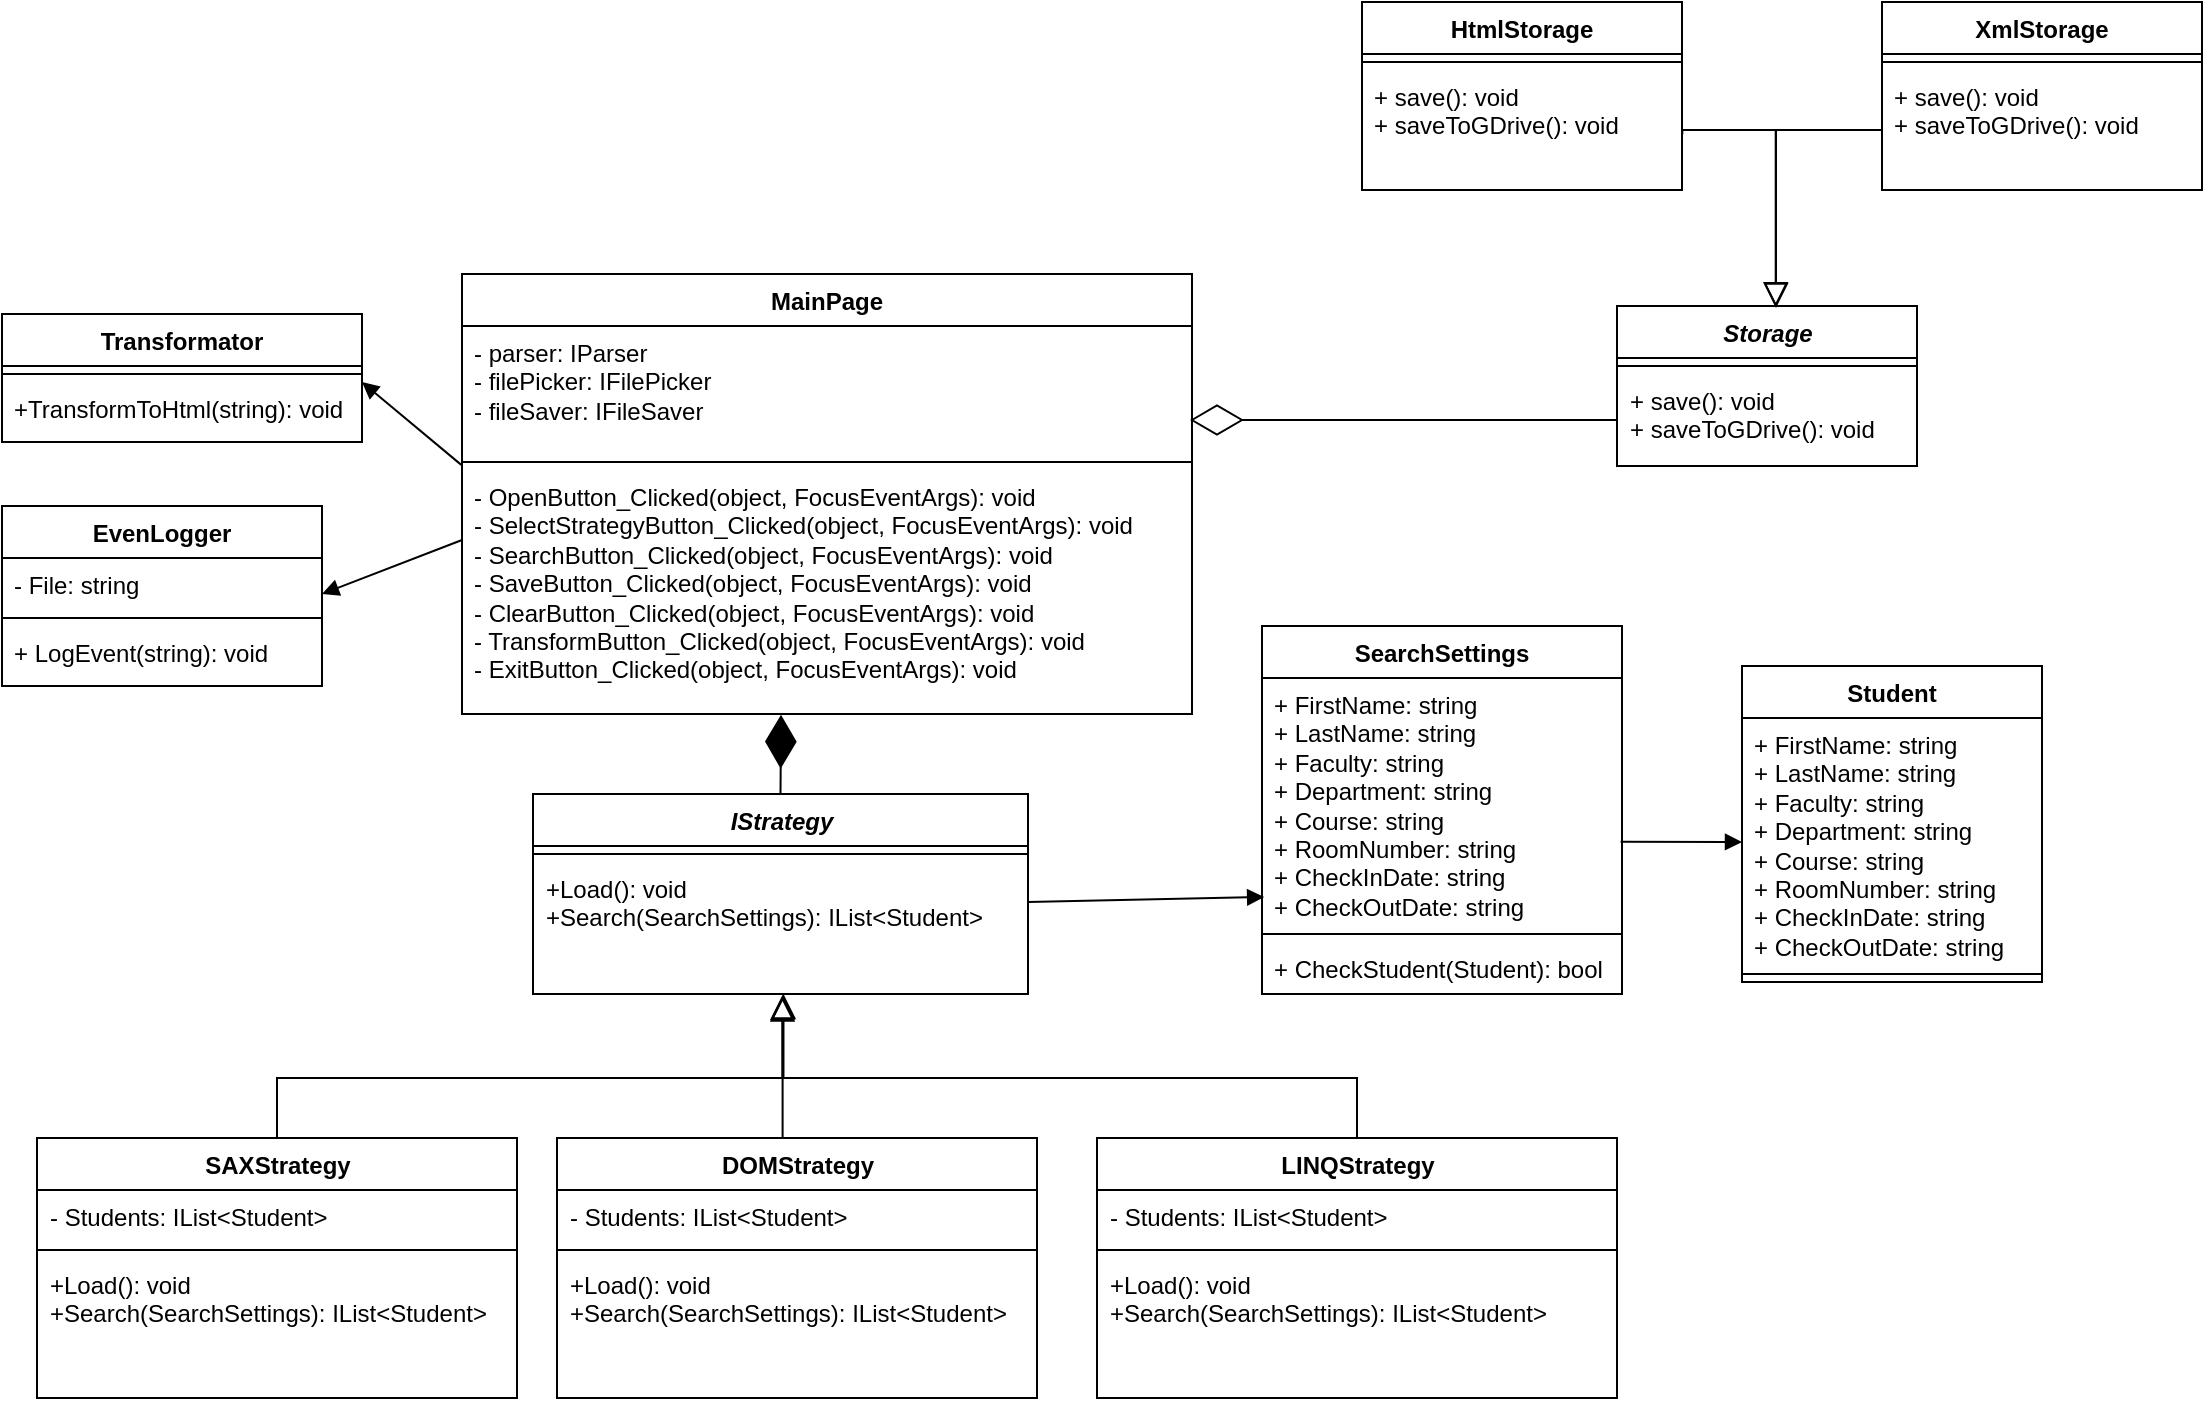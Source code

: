 <mxfile version="22.1.3" type="device">
  <diagram id="C5RBs43oDa-KdzZeNtuy" name="Page-1">
    <mxGraphModel dx="1313" dy="678" grid="1" gridSize="10" guides="1" tooltips="1" connect="1" arrows="1" fold="1" page="1" pageScale="1" pageWidth="1169" pageHeight="827" math="0" shadow="0">
      <root>
        <mxCell id="WIyWlLk6GJQsqaUBKTNV-0" />
        <mxCell id="WIyWlLk6GJQsqaUBKTNV-1" parent="WIyWlLk6GJQsqaUBKTNV-0" />
        <mxCell id="omgbCUPVej2hOD5AKNZA-0" value="MainPage" style="swimlane;fontStyle=1;align=center;verticalAlign=top;childLayout=stackLayout;horizontal=1;startSize=26;horizontalStack=0;resizeParent=1;resizeParentMax=0;resizeLast=0;collapsible=1;marginBottom=0;whiteSpace=wrap;html=1;" parent="WIyWlLk6GJQsqaUBKTNV-1" vertex="1">
          <mxGeometry x="280" y="206" width="365" height="220" as="geometry" />
        </mxCell>
        <mxCell id="omgbCUPVej2hOD5AKNZA-1" value="- parser: IParser&lt;br&gt;- filePicker: IFilePicker&lt;br&gt;- fileSaver: IFileSaver" style="text;strokeColor=none;fillColor=none;align=left;verticalAlign=top;spacingLeft=4;spacingRight=4;overflow=hidden;rotatable=0;points=[[0,0.5],[1,0.5]];portConstraint=eastwest;whiteSpace=wrap;html=1;" parent="omgbCUPVej2hOD5AKNZA-0" vertex="1">
          <mxGeometry y="26" width="365" height="64" as="geometry" />
        </mxCell>
        <mxCell id="omgbCUPVej2hOD5AKNZA-2" value="" style="line;strokeWidth=1;fillColor=none;align=left;verticalAlign=middle;spacingTop=-1;spacingLeft=3;spacingRight=3;rotatable=0;labelPosition=right;points=[];portConstraint=eastwest;strokeColor=inherit;" parent="omgbCUPVej2hOD5AKNZA-0" vertex="1">
          <mxGeometry y="90" width="365" height="8" as="geometry" />
        </mxCell>
        <mxCell id="omgbCUPVej2hOD5AKNZA-3" value="- OpenButton_Clicked(object, FocusEventArgs): void&lt;br&gt;- SelectStrategyButton_Clicked(object, FocusEventArgs): void&lt;br style=&quot;border-color: var(--border-color);&quot;&gt;- SearchButton_Clicked(object, FocusEventArgs): void&lt;br&gt;-&amp;nbsp;SaveButton_Clicked(object, FocusEventArgs): void&lt;br&gt;-&amp;nbsp;ClearButton_Clicked(object, FocusEventArgs): void&lt;br&gt;- TransformButton_Clicked(object, FocusEventArgs): void&lt;br&gt;-&amp;nbsp;ExitButton_Clicked(object, FocusEventArgs): void" style="text;strokeColor=none;fillColor=none;align=left;verticalAlign=top;spacingLeft=4;spacingRight=4;overflow=hidden;rotatable=0;points=[[0,0.5],[1,0.5]];portConstraint=eastwest;whiteSpace=wrap;html=1;" parent="omgbCUPVej2hOD5AKNZA-0" vertex="1">
          <mxGeometry y="98" width="365" height="122" as="geometry" />
        </mxCell>
        <mxCell id="omgbCUPVej2hOD5AKNZA-4" value="&lt;i&gt;Storage&lt;/i&gt;" style="swimlane;fontStyle=1;align=center;verticalAlign=top;childLayout=stackLayout;horizontal=1;startSize=26;horizontalStack=0;resizeParent=1;resizeParentMax=0;resizeLast=0;collapsible=1;marginBottom=0;whiteSpace=wrap;html=1;" parent="WIyWlLk6GJQsqaUBKTNV-1" vertex="1">
          <mxGeometry x="857.5" y="222" width="150" height="80" as="geometry" />
        </mxCell>
        <mxCell id="omgbCUPVej2hOD5AKNZA-6" value="" style="line;strokeWidth=1;fillColor=none;align=left;verticalAlign=middle;spacingTop=-1;spacingLeft=3;spacingRight=3;rotatable=0;labelPosition=right;points=[];portConstraint=eastwest;strokeColor=inherit;" parent="omgbCUPVej2hOD5AKNZA-4" vertex="1">
          <mxGeometry y="26" width="150" height="8" as="geometry" />
        </mxCell>
        <mxCell id="omgbCUPVej2hOD5AKNZA-7" value="+&amp;nbsp;save(): void&lt;br&gt;+ saveToGDrive(): void" style="text;strokeColor=none;fillColor=none;align=left;verticalAlign=top;spacingLeft=4;spacingRight=4;overflow=hidden;rotatable=0;points=[[0,0.5],[1,0.5]];portConstraint=eastwest;whiteSpace=wrap;html=1;" parent="omgbCUPVej2hOD5AKNZA-4" vertex="1">
          <mxGeometry y="34" width="150" height="46" as="geometry" />
        </mxCell>
        <mxCell id="omgbCUPVej2hOD5AKNZA-8" value="&lt;i&gt;IStrategy&lt;/i&gt;" style="swimlane;fontStyle=1;align=center;verticalAlign=top;childLayout=stackLayout;horizontal=1;startSize=26;horizontalStack=0;resizeParent=1;resizeParentMax=0;resizeLast=0;collapsible=1;marginBottom=0;whiteSpace=wrap;html=1;" parent="WIyWlLk6GJQsqaUBKTNV-1" vertex="1">
          <mxGeometry x="315.5" y="466" width="247.5" height="100" as="geometry" />
        </mxCell>
        <mxCell id="omgbCUPVej2hOD5AKNZA-10" value="" style="line;strokeWidth=1;fillColor=none;align=left;verticalAlign=middle;spacingTop=-1;spacingLeft=3;spacingRight=3;rotatable=0;labelPosition=right;points=[];portConstraint=eastwest;strokeColor=inherit;" parent="omgbCUPVej2hOD5AKNZA-8" vertex="1">
          <mxGeometry y="26" width="247.5" height="8" as="geometry" />
        </mxCell>
        <mxCell id="omgbCUPVej2hOD5AKNZA-11" value="+Load(): void&lt;br&gt;+Search(SearchSettings): IList&amp;lt;Student&amp;gt;" style="text;strokeColor=none;fillColor=none;align=left;verticalAlign=top;spacingLeft=4;spacingRight=4;overflow=hidden;rotatable=0;points=[[0,0.5],[1,0.5]];portConstraint=eastwest;whiteSpace=wrap;html=1;" parent="omgbCUPVej2hOD5AKNZA-8" vertex="1">
          <mxGeometry y="34" width="247.5" height="66" as="geometry" />
        </mxCell>
        <mxCell id="z01IeDfZlTMh3R_24i-U-0" value="Transformator" style="swimlane;fontStyle=1;align=center;verticalAlign=top;childLayout=stackLayout;horizontal=1;startSize=26;horizontalStack=0;resizeParent=1;resizeParentMax=0;resizeLast=0;collapsible=1;marginBottom=0;whiteSpace=wrap;html=1;" vertex="1" parent="WIyWlLk6GJQsqaUBKTNV-1">
          <mxGeometry x="50" y="226" width="180" height="64" as="geometry" />
        </mxCell>
        <mxCell id="z01IeDfZlTMh3R_24i-U-2" value="" style="line;strokeWidth=1;fillColor=none;align=left;verticalAlign=middle;spacingTop=-1;spacingLeft=3;spacingRight=3;rotatable=0;labelPosition=right;points=[];portConstraint=eastwest;strokeColor=inherit;" vertex="1" parent="z01IeDfZlTMh3R_24i-U-0">
          <mxGeometry y="26" width="180" height="8" as="geometry" />
        </mxCell>
        <mxCell id="z01IeDfZlTMh3R_24i-U-3" value="+TransformToHtml(string): void" style="text;strokeColor=none;fillColor=none;align=left;verticalAlign=top;spacingLeft=4;spacingRight=4;overflow=hidden;rotatable=0;points=[[0,0.5],[1,0.5]];portConstraint=eastwest;whiteSpace=wrap;html=1;" vertex="1" parent="z01IeDfZlTMh3R_24i-U-0">
          <mxGeometry y="34" width="180" height="30" as="geometry" />
        </mxCell>
        <mxCell id="z01IeDfZlTMh3R_24i-U-4" value="" style="html=1;verticalAlign=bottom;endArrow=block;curved=0;rounded=0;exitX=-0.001;exitY=-0.021;exitDx=0;exitDy=0;exitPerimeter=0;entryX=1;entryY=0;entryDx=0;entryDy=0;entryPerimeter=0;" edge="1" parent="WIyWlLk6GJQsqaUBKTNV-1" source="omgbCUPVej2hOD5AKNZA-3" target="z01IeDfZlTMh3R_24i-U-3">
          <mxGeometry width="80" relative="1" as="geometry">
            <mxPoint x="460" y="436" as="sourcePoint" />
            <mxPoint x="540" y="436" as="targetPoint" />
          </mxGeometry>
        </mxCell>
        <mxCell id="z01IeDfZlTMh3R_24i-U-11" value="DOMStrategy" style="swimlane;fontStyle=1;align=center;verticalAlign=top;childLayout=stackLayout;horizontal=1;startSize=26;horizontalStack=0;resizeParent=1;resizeParentMax=0;resizeLast=0;collapsible=1;marginBottom=0;whiteSpace=wrap;html=1;" vertex="1" parent="WIyWlLk6GJQsqaUBKTNV-1">
          <mxGeometry x="327.5" y="638" width="240" height="130" as="geometry" />
        </mxCell>
        <mxCell id="z01IeDfZlTMh3R_24i-U-12" value="- Students: IList&amp;lt;Student&amp;gt;" style="text;strokeColor=none;fillColor=none;align=left;verticalAlign=top;spacingLeft=4;spacingRight=4;overflow=hidden;rotatable=0;points=[[0,0.5],[1,0.5]];portConstraint=eastwest;whiteSpace=wrap;html=1;" vertex="1" parent="z01IeDfZlTMh3R_24i-U-11">
          <mxGeometry y="26" width="240" height="26" as="geometry" />
        </mxCell>
        <mxCell id="z01IeDfZlTMh3R_24i-U-13" value="" style="line;strokeWidth=1;fillColor=none;align=left;verticalAlign=middle;spacingTop=-1;spacingLeft=3;spacingRight=3;rotatable=0;labelPosition=right;points=[];portConstraint=eastwest;strokeColor=inherit;" vertex="1" parent="z01IeDfZlTMh3R_24i-U-11">
          <mxGeometry y="52" width="240" height="8" as="geometry" />
        </mxCell>
        <mxCell id="z01IeDfZlTMh3R_24i-U-14" value="+Load(): void&lt;br style=&quot;border-color: var(--border-color);&quot;&gt;+Search(SearchSettings): IList&amp;lt;Student&amp;gt;" style="text;strokeColor=none;fillColor=none;align=left;verticalAlign=top;spacingLeft=4;spacingRight=4;overflow=hidden;rotatable=0;points=[[0,0.5],[1,0.5]];portConstraint=eastwest;whiteSpace=wrap;html=1;" vertex="1" parent="z01IeDfZlTMh3R_24i-U-11">
          <mxGeometry y="60" width="240" height="70" as="geometry" />
        </mxCell>
        <mxCell id="z01IeDfZlTMh3R_24i-U-15" value="SAXStrategy" style="swimlane;fontStyle=1;align=center;verticalAlign=top;childLayout=stackLayout;horizontal=1;startSize=26;horizontalStack=0;resizeParent=1;resizeParentMax=0;resizeLast=0;collapsible=1;marginBottom=0;whiteSpace=wrap;html=1;" vertex="1" parent="WIyWlLk6GJQsqaUBKTNV-1">
          <mxGeometry x="67.5" y="638" width="240" height="130" as="geometry" />
        </mxCell>
        <mxCell id="z01IeDfZlTMh3R_24i-U-16" value="- Students: IList&amp;lt;Student&amp;gt;" style="text;strokeColor=none;fillColor=none;align=left;verticalAlign=top;spacingLeft=4;spacingRight=4;overflow=hidden;rotatable=0;points=[[0,0.5],[1,0.5]];portConstraint=eastwest;whiteSpace=wrap;html=1;" vertex="1" parent="z01IeDfZlTMh3R_24i-U-15">
          <mxGeometry y="26" width="240" height="26" as="geometry" />
        </mxCell>
        <mxCell id="z01IeDfZlTMh3R_24i-U-17" value="" style="line;strokeWidth=1;fillColor=none;align=left;verticalAlign=middle;spacingTop=-1;spacingLeft=3;spacingRight=3;rotatable=0;labelPosition=right;points=[];portConstraint=eastwest;strokeColor=inherit;" vertex="1" parent="z01IeDfZlTMh3R_24i-U-15">
          <mxGeometry y="52" width="240" height="8" as="geometry" />
        </mxCell>
        <mxCell id="z01IeDfZlTMh3R_24i-U-18" value="+Load(): void&lt;br style=&quot;border-color: var(--border-color);&quot;&gt;+Search(SearchSettings): IList&amp;lt;Student&amp;gt;" style="text;strokeColor=none;fillColor=none;align=left;verticalAlign=top;spacingLeft=4;spacingRight=4;overflow=hidden;rotatable=0;points=[[0,0.5],[1,0.5]];portConstraint=eastwest;whiteSpace=wrap;html=1;" vertex="1" parent="z01IeDfZlTMh3R_24i-U-15">
          <mxGeometry y="60" width="240" height="70" as="geometry" />
        </mxCell>
        <mxCell id="z01IeDfZlTMh3R_24i-U-19" value="LINQStrategy" style="swimlane;fontStyle=1;align=center;verticalAlign=top;childLayout=stackLayout;horizontal=1;startSize=26;horizontalStack=0;resizeParent=1;resizeParentMax=0;resizeLast=0;collapsible=1;marginBottom=0;whiteSpace=wrap;html=1;" vertex="1" parent="WIyWlLk6GJQsqaUBKTNV-1">
          <mxGeometry x="597.5" y="638" width="260" height="130" as="geometry" />
        </mxCell>
        <mxCell id="z01IeDfZlTMh3R_24i-U-20" value="- Students: IList&amp;lt;Student&amp;gt;" style="text;strokeColor=none;fillColor=none;align=left;verticalAlign=top;spacingLeft=4;spacingRight=4;overflow=hidden;rotatable=0;points=[[0,0.5],[1,0.5]];portConstraint=eastwest;whiteSpace=wrap;html=1;" vertex="1" parent="z01IeDfZlTMh3R_24i-U-19">
          <mxGeometry y="26" width="260" height="26" as="geometry" />
        </mxCell>
        <mxCell id="z01IeDfZlTMh3R_24i-U-21" value="" style="line;strokeWidth=1;fillColor=none;align=left;verticalAlign=middle;spacingTop=-1;spacingLeft=3;spacingRight=3;rotatable=0;labelPosition=right;points=[];portConstraint=eastwest;strokeColor=inherit;" vertex="1" parent="z01IeDfZlTMh3R_24i-U-19">
          <mxGeometry y="52" width="260" height="8" as="geometry" />
        </mxCell>
        <mxCell id="z01IeDfZlTMh3R_24i-U-22" value="+Load(): void&lt;br style=&quot;border-color: var(--border-color);&quot;&gt;+Search(SearchSettings): IList&amp;lt;Student&amp;gt;" style="text;strokeColor=none;fillColor=none;align=left;verticalAlign=top;spacingLeft=4;spacingRight=4;overflow=hidden;rotatable=0;points=[[0,0.5],[1,0.5]];portConstraint=eastwest;whiteSpace=wrap;html=1;" vertex="1" parent="z01IeDfZlTMh3R_24i-U-19">
          <mxGeometry y="60" width="260" height="70" as="geometry" />
        </mxCell>
        <mxCell id="z01IeDfZlTMh3R_24i-U-29" value="" style="endArrow=block;endSize=10;endFill=0;shadow=0;strokeWidth=1;rounded=0;edgeStyle=elbowEdgeStyle;elbow=vertical;entryX=0.504;entryY=1.008;entryDx=0;entryDy=0;entryPerimeter=0;exitX=0.5;exitY=0;exitDx=0;exitDy=0;" edge="1" parent="WIyWlLk6GJQsqaUBKTNV-1" source="z01IeDfZlTMh3R_24i-U-19" target="omgbCUPVej2hOD5AKNZA-11">
          <mxGeometry width="160" relative="1" as="geometry">
            <mxPoint x="827.5" y="604" as="sourcePoint" />
            <mxPoint x="917.5" y="618" as="targetPoint" />
            <Array as="points">
              <mxPoint x="577.5" y="608" />
            </Array>
          </mxGeometry>
        </mxCell>
        <mxCell id="z01IeDfZlTMh3R_24i-U-30" value="" style="endArrow=block;endSize=10;endFill=0;shadow=0;strokeWidth=1;rounded=0;edgeStyle=elbowEdgeStyle;elbow=vertical;exitX=0.5;exitY=0;exitDx=0;exitDy=0;entryX=0.506;entryY=1;entryDx=0;entryDy=0;entryPerimeter=0;" edge="1" parent="WIyWlLk6GJQsqaUBKTNV-1" source="z01IeDfZlTMh3R_24i-U-15" target="omgbCUPVej2hOD5AKNZA-11">
          <mxGeometry width="160" relative="1" as="geometry">
            <mxPoint x="1037.5" y="604" as="sourcePoint" />
            <mxPoint x="407.5" y="598" as="targetPoint" />
            <Array as="points">
              <mxPoint x="327.5" y="608" />
            </Array>
          </mxGeometry>
        </mxCell>
        <mxCell id="z01IeDfZlTMh3R_24i-U-32" value="" style="endArrow=block;endSize=10;endFill=0;shadow=0;strokeWidth=1;rounded=0;edgeStyle=elbowEdgeStyle;elbow=vertical;entryX=0.504;entryY=1.019;entryDx=0;entryDy=0;entryPerimeter=0;exitX=0.47;exitY=-0.003;exitDx=0;exitDy=0;exitPerimeter=0;" edge="1" parent="WIyWlLk6GJQsqaUBKTNV-1" source="z01IeDfZlTMh3R_24i-U-11" target="omgbCUPVej2hOD5AKNZA-11">
          <mxGeometry width="160" relative="1" as="geometry">
            <mxPoint x="450.5" y="638" as="sourcePoint" />
            <mxPoint x="477.5" y="578" as="targetPoint" />
            <Array as="points">
              <mxPoint x="449.5" y="608" />
            </Array>
          </mxGeometry>
        </mxCell>
        <mxCell id="z01IeDfZlTMh3R_24i-U-34" value="EvenLogger" style="swimlane;fontStyle=1;align=center;verticalAlign=top;childLayout=stackLayout;horizontal=1;startSize=26;horizontalStack=0;resizeParent=1;resizeParentMax=0;resizeLast=0;collapsible=1;marginBottom=0;whiteSpace=wrap;html=1;" vertex="1" parent="WIyWlLk6GJQsqaUBKTNV-1">
          <mxGeometry x="50" y="322" width="160" height="90" as="geometry" />
        </mxCell>
        <mxCell id="z01IeDfZlTMh3R_24i-U-35" value="- File: string" style="text;strokeColor=none;fillColor=none;align=left;verticalAlign=top;spacingLeft=4;spacingRight=4;overflow=hidden;rotatable=0;points=[[0,0.5],[1,0.5]];portConstraint=eastwest;whiteSpace=wrap;html=1;" vertex="1" parent="z01IeDfZlTMh3R_24i-U-34">
          <mxGeometry y="26" width="160" height="26" as="geometry" />
        </mxCell>
        <mxCell id="z01IeDfZlTMh3R_24i-U-36" value="" style="line;strokeWidth=1;fillColor=none;align=left;verticalAlign=middle;spacingTop=-1;spacingLeft=3;spacingRight=3;rotatable=0;labelPosition=right;points=[];portConstraint=eastwest;strokeColor=inherit;" vertex="1" parent="z01IeDfZlTMh3R_24i-U-34">
          <mxGeometry y="52" width="160" height="8" as="geometry" />
        </mxCell>
        <mxCell id="z01IeDfZlTMh3R_24i-U-37" value="+ LogEvent(string): void" style="text;strokeColor=none;fillColor=none;align=left;verticalAlign=top;spacingLeft=4;spacingRight=4;overflow=hidden;rotatable=0;points=[[0,0.5],[1,0.5]];portConstraint=eastwest;whiteSpace=wrap;html=1;" vertex="1" parent="z01IeDfZlTMh3R_24i-U-34">
          <mxGeometry y="60" width="160" height="30" as="geometry" />
        </mxCell>
        <mxCell id="z01IeDfZlTMh3R_24i-U-38" value="" style="html=1;verticalAlign=bottom;endArrow=block;curved=0;rounded=0;entryX=1;entryY=0.692;entryDx=0;entryDy=0;entryPerimeter=0;" edge="1" parent="WIyWlLk6GJQsqaUBKTNV-1" target="z01IeDfZlTMh3R_24i-U-35">
          <mxGeometry width="80" relative="1" as="geometry">
            <mxPoint x="280" y="339" as="sourcePoint" />
            <mxPoint x="240" y="270" as="targetPoint" />
          </mxGeometry>
        </mxCell>
        <mxCell id="z01IeDfZlTMh3R_24i-U-39" value="SearchSettings" style="swimlane;fontStyle=1;align=center;verticalAlign=top;childLayout=stackLayout;horizontal=1;startSize=26;horizontalStack=0;resizeParent=1;resizeParentMax=0;resizeLast=0;collapsible=1;marginBottom=0;whiteSpace=wrap;html=1;" vertex="1" parent="WIyWlLk6GJQsqaUBKTNV-1">
          <mxGeometry x="680" y="382" width="180" height="184" as="geometry" />
        </mxCell>
        <mxCell id="z01IeDfZlTMh3R_24i-U-40" value="+ FirstName: string&lt;br&gt;+ LastName: string&lt;br&gt;+ Faculty: string&lt;br&gt;+ Department: string&lt;br&gt;+ Course: string&lt;br&gt;+ RoomNumber: string&lt;br&gt;+&amp;nbsp;CheckInDate: string&lt;br&gt;+&amp;nbsp;CheckOutDate: string" style="text;strokeColor=none;fillColor=none;align=left;verticalAlign=top;spacingLeft=4;spacingRight=4;overflow=hidden;rotatable=0;points=[[0,0.5],[1,0.5]];portConstraint=eastwest;whiteSpace=wrap;html=1;" vertex="1" parent="z01IeDfZlTMh3R_24i-U-39">
          <mxGeometry y="26" width="180" height="124" as="geometry" />
        </mxCell>
        <mxCell id="z01IeDfZlTMh3R_24i-U-41" value="" style="line;strokeWidth=1;fillColor=none;align=left;verticalAlign=middle;spacingTop=-1;spacingLeft=3;spacingRight=3;rotatable=0;labelPosition=right;points=[];portConstraint=eastwest;strokeColor=inherit;" vertex="1" parent="z01IeDfZlTMh3R_24i-U-39">
          <mxGeometry y="150" width="180" height="8" as="geometry" />
        </mxCell>
        <mxCell id="z01IeDfZlTMh3R_24i-U-42" value="+ CheckStudent(Student): bool" style="text;strokeColor=none;fillColor=none;align=left;verticalAlign=top;spacingLeft=4;spacingRight=4;overflow=hidden;rotatable=0;points=[[0,0.5],[1,0.5]];portConstraint=eastwest;whiteSpace=wrap;html=1;" vertex="1" parent="z01IeDfZlTMh3R_24i-U-39">
          <mxGeometry y="158" width="180" height="26" as="geometry" />
        </mxCell>
        <mxCell id="z01IeDfZlTMh3R_24i-U-43" value="" style="endArrow=diamondThin;endFill=1;endSize=24;html=1;rounded=0;entryX=0.437;entryY=1.003;entryDx=0;entryDy=0;entryPerimeter=0;exitX=0.5;exitY=0;exitDx=0;exitDy=0;" edge="1" parent="WIyWlLk6GJQsqaUBKTNV-1" source="omgbCUPVej2hOD5AKNZA-8" target="omgbCUPVej2hOD5AKNZA-3">
          <mxGeometry width="160" relative="1" as="geometry">
            <mxPoint x="550" y="536" as="sourcePoint" />
            <mxPoint x="710" y="536" as="targetPoint" />
          </mxGeometry>
        </mxCell>
        <mxCell id="z01IeDfZlTMh3R_24i-U-44" value="Student" style="swimlane;fontStyle=1;align=center;verticalAlign=top;childLayout=stackLayout;horizontal=1;startSize=26;horizontalStack=0;resizeParent=1;resizeParentMax=0;resizeLast=0;collapsible=1;marginBottom=0;whiteSpace=wrap;html=1;" vertex="1" parent="WIyWlLk6GJQsqaUBKTNV-1">
          <mxGeometry x="920" y="402" width="150" height="158" as="geometry" />
        </mxCell>
        <mxCell id="z01IeDfZlTMh3R_24i-U-45" value="+ FirstName: string&lt;br&gt;+ LastName: string&lt;br&gt;+ Faculty: string&lt;br&gt;+ Department: string&lt;br&gt;+ Course: string&lt;br&gt;+ RoomNumber: string&lt;br&gt;+&amp;nbsp;CheckInDate: string&lt;br&gt;+&amp;nbsp;CheckOutDate: string" style="text;strokeColor=none;fillColor=none;align=left;verticalAlign=top;spacingLeft=4;spacingRight=4;overflow=hidden;rotatable=0;points=[[0,0.5],[1,0.5]];portConstraint=eastwest;whiteSpace=wrap;html=1;" vertex="1" parent="z01IeDfZlTMh3R_24i-U-44">
          <mxGeometry y="26" width="150" height="124" as="geometry" />
        </mxCell>
        <mxCell id="z01IeDfZlTMh3R_24i-U-46" value="" style="line;strokeWidth=1;fillColor=none;align=left;verticalAlign=middle;spacingTop=-1;spacingLeft=3;spacingRight=3;rotatable=0;labelPosition=right;points=[];portConstraint=eastwest;strokeColor=inherit;" vertex="1" parent="z01IeDfZlTMh3R_24i-U-44">
          <mxGeometry y="150" width="150" height="8" as="geometry" />
        </mxCell>
        <mxCell id="z01IeDfZlTMh3R_24i-U-49" value="" style="html=1;verticalAlign=bottom;endArrow=block;curved=0;rounded=0;entryX=0;entryY=0.5;entryDx=0;entryDy=0;exitX=0.996;exitY=0.66;exitDx=0;exitDy=0;exitPerimeter=0;" edge="1" parent="WIyWlLk6GJQsqaUBKTNV-1" source="z01IeDfZlTMh3R_24i-U-40" target="z01IeDfZlTMh3R_24i-U-45">
          <mxGeometry width="80" relative="1" as="geometry">
            <mxPoint x="290" y="349" as="sourcePoint" />
            <mxPoint x="220" y="376" as="targetPoint" />
          </mxGeometry>
        </mxCell>
        <mxCell id="z01IeDfZlTMh3R_24i-U-50" value="" style="html=1;verticalAlign=bottom;endArrow=block;curved=0;rounded=0;entryX=0.006;entryY=0.883;entryDx=0;entryDy=0;entryPerimeter=0;exitX=1;exitY=0.303;exitDx=0;exitDy=0;exitPerimeter=0;" edge="1" parent="WIyWlLk6GJQsqaUBKTNV-1" source="omgbCUPVej2hOD5AKNZA-11" target="z01IeDfZlTMh3R_24i-U-40">
          <mxGeometry width="80" relative="1" as="geometry">
            <mxPoint x="300" y="359" as="sourcePoint" />
            <mxPoint x="230" y="386" as="targetPoint" />
          </mxGeometry>
        </mxCell>
        <mxCell id="z01IeDfZlTMh3R_24i-U-59" value="HtmlStorage" style="swimlane;fontStyle=1;align=center;verticalAlign=top;childLayout=stackLayout;horizontal=1;startSize=26;horizontalStack=0;resizeParent=1;resizeParentMax=0;resizeLast=0;collapsible=1;marginBottom=0;whiteSpace=wrap;html=1;" vertex="1" parent="WIyWlLk6GJQsqaUBKTNV-1">
          <mxGeometry x="730" y="70" width="160" height="94" as="geometry" />
        </mxCell>
        <mxCell id="z01IeDfZlTMh3R_24i-U-61" value="" style="line;strokeWidth=1;fillColor=none;align=left;verticalAlign=middle;spacingTop=-1;spacingLeft=3;spacingRight=3;rotatable=0;labelPosition=right;points=[];portConstraint=eastwest;strokeColor=inherit;" vertex="1" parent="z01IeDfZlTMh3R_24i-U-59">
          <mxGeometry y="26" width="160" height="8" as="geometry" />
        </mxCell>
        <mxCell id="z01IeDfZlTMh3R_24i-U-62" value="+ save(): void&lt;br style=&quot;border-color: var(--border-color);&quot;&gt;+ saveToGDrive(): void" style="text;strokeColor=none;fillColor=none;align=left;verticalAlign=top;spacingLeft=4;spacingRight=4;overflow=hidden;rotatable=0;points=[[0,0.5],[1,0.5]];portConstraint=eastwest;whiteSpace=wrap;html=1;" vertex="1" parent="z01IeDfZlTMh3R_24i-U-59">
          <mxGeometry y="34" width="160" height="60" as="geometry" />
        </mxCell>
        <mxCell id="z01IeDfZlTMh3R_24i-U-63" value="XmlStorage" style="swimlane;fontStyle=1;align=center;verticalAlign=top;childLayout=stackLayout;horizontal=1;startSize=26;horizontalStack=0;resizeParent=1;resizeParentMax=0;resizeLast=0;collapsible=1;marginBottom=0;whiteSpace=wrap;html=1;" vertex="1" parent="WIyWlLk6GJQsqaUBKTNV-1">
          <mxGeometry x="990" y="70" width="160" height="94" as="geometry" />
        </mxCell>
        <mxCell id="z01IeDfZlTMh3R_24i-U-64" value="" style="line;strokeWidth=1;fillColor=none;align=left;verticalAlign=middle;spacingTop=-1;spacingLeft=3;spacingRight=3;rotatable=0;labelPosition=right;points=[];portConstraint=eastwest;strokeColor=inherit;" vertex="1" parent="z01IeDfZlTMh3R_24i-U-63">
          <mxGeometry y="26" width="160" height="8" as="geometry" />
        </mxCell>
        <mxCell id="z01IeDfZlTMh3R_24i-U-65" value="+ save(): void&lt;br style=&quot;border-color: var(--border-color);&quot;&gt;+ saveToGDrive(): void" style="text;strokeColor=none;fillColor=none;align=left;verticalAlign=top;spacingLeft=4;spacingRight=4;overflow=hidden;rotatable=0;points=[[0,0.5],[1,0.5]];portConstraint=eastwest;whiteSpace=wrap;html=1;" vertex="1" parent="z01IeDfZlTMh3R_24i-U-63">
          <mxGeometry y="34" width="160" height="60" as="geometry" />
        </mxCell>
        <mxCell id="z01IeDfZlTMh3R_24i-U-69" value="" style="endArrow=block;endSize=10;endFill=0;shadow=0;strokeWidth=1;rounded=0;edgeStyle=elbowEdgeStyle;elbow=vertical;exitX=0;exitY=0.5;exitDx=0;exitDy=0;entryX=0.529;entryY=0.008;entryDx=0;entryDy=0;entryPerimeter=0;" edge="1" parent="WIyWlLk6GJQsqaUBKTNV-1" source="z01IeDfZlTMh3R_24i-U-65" target="omgbCUPVej2hOD5AKNZA-4">
          <mxGeometry width="160" relative="1" as="geometry">
            <mxPoint x="970" y="174" as="sourcePoint" />
            <mxPoint x="840" y="220" as="targetPoint" />
            <Array as="points">
              <mxPoint x="970" y="134" />
            </Array>
          </mxGeometry>
        </mxCell>
        <mxCell id="z01IeDfZlTMh3R_24i-U-70" value="" style="endArrow=block;endSize=10;endFill=0;shadow=0;strokeWidth=1;rounded=0;edgeStyle=elbowEdgeStyle;elbow=vertical;entryX=0.529;entryY=0.008;entryDx=0;entryDy=0;entryPerimeter=0;exitX=1.001;exitY=0.535;exitDx=0;exitDy=0;exitPerimeter=0;" edge="1" parent="WIyWlLk6GJQsqaUBKTNV-1" source="z01IeDfZlTMh3R_24i-U-62">
          <mxGeometry width="160" relative="1" as="geometry">
            <mxPoint x="891" y="134" as="sourcePoint" />
            <mxPoint x="937" y="223" as="targetPoint" />
            <Array as="points">
              <mxPoint x="970" y="134" />
            </Array>
          </mxGeometry>
        </mxCell>
        <mxCell id="z01IeDfZlTMh3R_24i-U-71" value="" style="endArrow=diamondThin;endFill=0;endSize=24;html=1;rounded=0;exitX=0;exitY=0.5;exitDx=0;exitDy=0;" edge="1" parent="WIyWlLk6GJQsqaUBKTNV-1" source="omgbCUPVej2hOD5AKNZA-7">
          <mxGeometry width="160" relative="1" as="geometry">
            <mxPoint x="780" y="322" as="sourcePoint" />
            <mxPoint x="644" y="279" as="targetPoint" />
          </mxGeometry>
        </mxCell>
      </root>
    </mxGraphModel>
  </diagram>
</mxfile>
